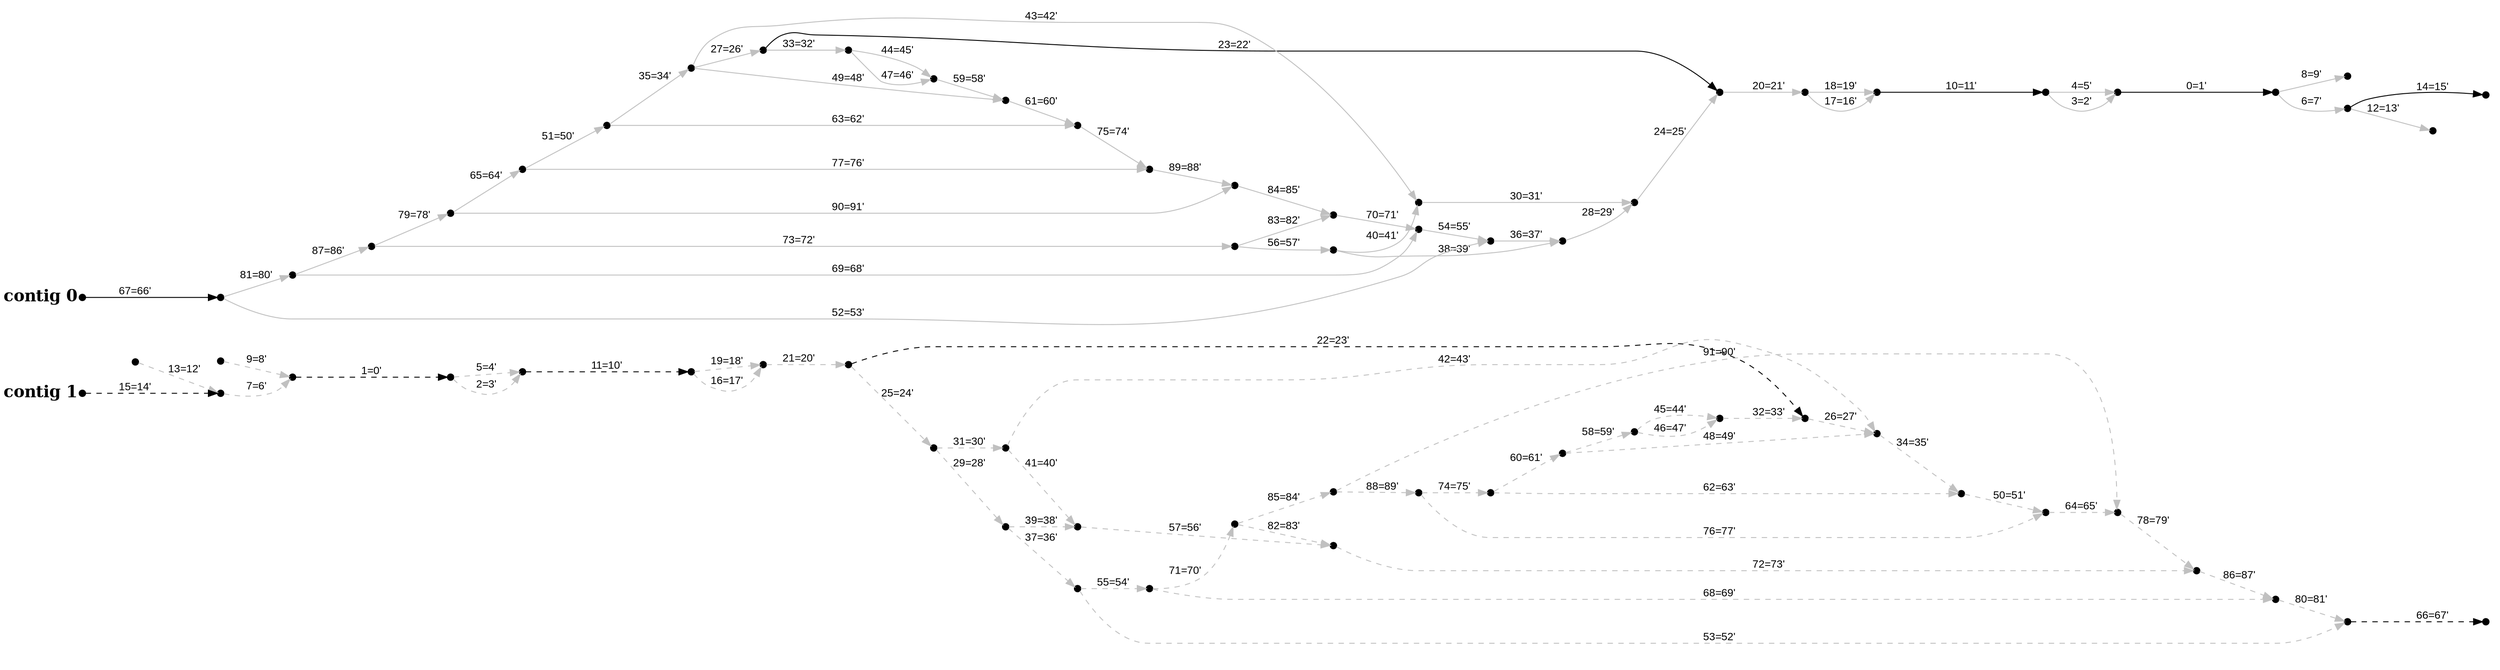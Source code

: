 digraph G {

node [width=0.1,height=0.1,fontsize=10,shape=point];
edge [fontsize=12,penwidth=1,arrowsize=1,fontname=Arial];
margin=1.0;
rankdir=LR;
labeljust=l;
margin=0;

subgraph cluster1 {
color=white;
2 -> 3 [minlen=2,color=black,style=dashed,label="1=0'"];
3 -> 4 [minlen=1,color=gray,style=dashed,label="2=3'"];
3 -> 4 [minlen=1,color=gray,style=dashed,label="5=4'"];
4 -> 11 [minlen=2,color=black,style=dashed,label="11=10'"];
7 -> 2 [minlen=1,color=gray,style=dashed,label="7=6'"];
9 -> 2 [minlen=1,color=gray,style=dashed,label="9=8'"];
11 -> 16 [minlen=1,color=gray,style=dashed,label="16=17'"];
11 -> 16 [minlen=1,color=gray,style=dashed,label="19=18'"];
13 -> 7 [minlen=1,color=gray,style=dashed,label="13=12'"];
15 -> 7 [minlen=2,color=black,style=dashed,label="15=14'",taillabel="contig 1",labelangle=180,weight=10000,labeldistance=5,labelfontsize=18,labelfontname="Times-Bold"];
16 -> 19 [minlen=1,color=gray,style=dashed,label="21=20'"];
19 -> 20 [minlen=2,color=black,style=dashed,label="22=23'"];
19 -> 23 [minlen=1,color=gray,style=dashed,label="25=24'"];
20 -> 24 [minlen=1,color=gray,style=dashed,label="26=27'"];
23 -> 27 [minlen=1,color=gray,style=dashed,label="29=28'"];
23 -> 29 [minlen=1,color=gray,style=dashed,label="31=30'"];
24 -> 32 [minlen=1,color=gray,style=dashed,label="34=35'"];
27 -> 35 [minlen=1,color=gray,style=dashed,label="37=36'"];
27 -> 37 [minlen=1,color=gray,style=dashed,label="39=38'"];
29 -> 24 [minlen=1,color=gray,style=dashed,label="42=43'"];
29 -> 37 [minlen=1,color=gray,style=dashed,label="41=40'"];
30 -> 20 [minlen=1,color=gray,style=dashed,label="32=33'"];
32 -> 42 [minlen=1,color=gray,style=dashed,label="50=51'"];
35 -> 45 [minlen=1,color=gray,style=dashed,label="53=52'"];
35 -> 47 [minlen=1,color=gray,style=dashed,label="55=54'"];
37 -> 49 [minlen=1,color=gray,style=dashed,label="57=56'"];
39 -> 30 [minlen=1,color=gray,style=dashed,label="45=44'"];
39 -> 30 [minlen=1,color=gray,style=dashed,label="46=47'"];
40 -> 24 [minlen=1,color=gray,style=dashed,label="48=49'"];
40 -> 39 [minlen=1,color=gray,style=dashed,label="58=59'"];
42 -> 52 [minlen=1,color=gray,style=dashed,label="64=65'"];
45 -> 54 [minlen=2,color=black,style=dashed,label="66=67'"];
47 -> 56 [minlen=1,color=gray,style=dashed,label="68=69'"];
47 -> 59 [minlen=1,color=gray,style=dashed,label="71=70'"];
49 -> 60 [minlen=1,color=gray,style=dashed,label="72=73'"];
50 -> 32 [minlen=1,color=gray,style=dashed,label="62=63'"];
50 -> 40 [minlen=1,color=gray,style=dashed,label="60=61'"];
52 -> 60 [minlen=1,color=gray,style=dashed,label="78=79'"];
56 -> 45 [minlen=1,color=gray,style=dashed,label="80=81'"];
59 -> 49 [minlen=1,color=gray,style=dashed,label="82=83'"];
59 -> 65 [minlen=1,color=gray,style=dashed,label="85=84'"];
60 -> 56 [minlen=1,color=gray,style=dashed,label="86=87'"];
62 -> 42 [minlen=1,color=gray,style=dashed,label="76=77'"];
62 -> 50 [minlen=1,color=gray,style=dashed,label="74=75'"];
65 -> 52 [minlen=1,color=gray,style=dashed,label="91=90'"];
65 -> 62 [minlen=1,color=gray,style=dashed,label="88=89'"];
}

subgraph cluster0 {
color=white;
0 -> 1 [minlen=2,color=black,label="0=1'"];
1 -> 6 [minlen=1,color=gray,label="6=7'"];
1 -> 8 [minlen=1,color=gray,label="8=9'"];
5 -> 0 [minlen=1,color=gray,label="3=2'"];
5 -> 0 [minlen=1,color=gray,label="4=5'"];
6 -> 12 [minlen=1,color=gray,label="12=13'"];
6 -> 14 [minlen=2,color=black,label="14=15'"];
10 -> 5 [minlen=2,color=black,label="10=11'"];
17 -> 10 [minlen=1,color=gray,label="17=16'"];
17 -> 10 [minlen=1,color=gray,label="18=19'"];
18 -> 17 [minlen=1,color=gray,label="20=21'"];
21 -> 18 [minlen=2,color=black,label="23=22'"];
21 -> 31 [minlen=1,color=gray,label="33=32'"];
22 -> 18 [minlen=1,color=gray,label="24=25'"];
25 -> 21 [minlen=1,color=gray,label="27=26'"];
25 -> 28 [minlen=1,color=gray,label="43=42'"];
25 -> 41 [minlen=1,color=gray,label="49=48'"];
26 -> 22 [minlen=1,color=gray,label="28=29'"];
28 -> 22 [minlen=1,color=gray,label="30=31'"];
31 -> 38 [minlen=1,color=gray,label="44=45'"];
31 -> 38 [minlen=1,color=gray,label="47=46'"];
33 -> 25 [minlen=1,color=gray,label="35=34'"];
33 -> 51 [minlen=1,color=gray,label="63=62'"];
34 -> 26 [minlen=1,color=gray,label="36=37'"];
36 -> 26 [minlen=1,color=gray,label="38=39'"];
36 -> 28 [minlen=1,color=gray,label="40=41'"];
38 -> 41 [minlen=1,color=gray,label="59=58'"];
41 -> 51 [minlen=1,color=gray,label="61=60'"];
43 -> 33 [minlen=1,color=gray,label="51=50'"];
43 -> 63 [minlen=1,color=gray,label="77=76'"];
44 -> 34 [minlen=1,color=gray,label="52=53'"];
44 -> 57 [minlen=1,color=gray,label="81=80'"];
46 -> 34 [minlen=1,color=gray,label="54=55'"];
48 -> 36 [minlen=1,color=gray,label="56=57'"];
48 -> 58 [minlen=1,color=gray,label="83=82'"];
51 -> 63 [minlen=1,color=gray,label="75=74'"];
53 -> 43 [minlen=1,color=gray,label="65=64'"];
53 -> 64 [minlen=1,color=gray,label="90=91'"];
55 -> 44 [minlen=2,color=black,label="67=66'",taillabel="contig 0",labelangle=180,weight=10000,labeldistance=5,labelfontsize=18,labelfontname="Times-Bold"];
57 -> 46 [minlen=1,color=gray,label="69=68'"];
57 -> 61 [minlen=1,color=gray,label="87=86'"];
58 -> 46 [minlen=1,color=gray,label="70=71'"];
61 -> 48 [minlen=1,color=gray,label="73=72'"];
61 -> 53 [minlen=1,color=gray,label="79=78'"];
63 -> 64 [minlen=1,color=gray,label="89=88'"];
64 -> 58 [minlen=1,color=gray,label="84=85'"];
}

}
#done
